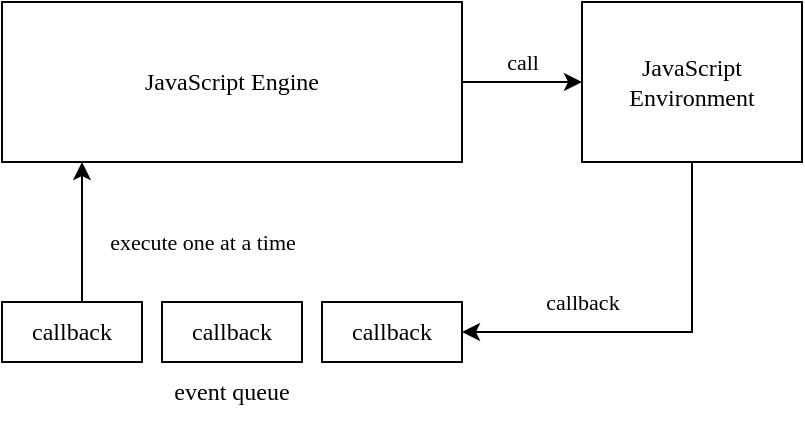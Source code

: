 <mxfile version="16.5.3" type="device"><diagram id="c36Ud2aIsby7aOqckNGw" name="Page-1"><mxGraphModel dx="1406" dy="833" grid="1" gridSize="10" guides="1" tooltips="1" connect="1" arrows="1" fold="1" page="1" pageScale="1" pageWidth="850" pageHeight="1100" math="0" shadow="0"><root><mxCell id="0"/><mxCell id="1" parent="0"/><mxCell id="eEswccT3n38uTLJpPFi5-5" value="&amp;nbsp;call&amp;nbsp;" style="edgeStyle=orthogonalEdgeStyle;rounded=0;orthogonalLoop=1;jettySize=auto;html=1;fontFamily=Lustria;fontSource=https%3A%2F%2Ffonts.googleapis.com%2Fcss%3Ffamily%3DLustria;labelBackgroundColor=none;" edge="1" parent="1" source="t3tMhUCnLo2Fn6gG9kKU-7" target="eEswccT3n38uTLJpPFi5-4"><mxGeometry y="10" relative="1" as="geometry"><mxPoint as="offset"/></mxGeometry></mxCell><mxCell id="t3tMhUCnLo2Fn6gG9kKU-7" value="JavaScript Engine" style="rounded=0;whiteSpace=wrap;html=1;fontFamily=Lustria;fontSource=https%3A%2F%2Ffonts.googleapis.com%2Fcss%3Ffamily%3DLustria;" parent="1" vertex="1"><mxGeometry x="160" y="210" width="230" height="80" as="geometry"/></mxCell><mxCell id="eEswccT3n38uTLJpPFi5-6" value="&amp;nbsp;callback&amp;nbsp;" style="edgeStyle=orthogonalEdgeStyle;rounded=0;orthogonalLoop=1;jettySize=auto;html=1;fontFamily=Lustria;fontSource=https%3A%2F%2Ffonts.googleapis.com%2Fcss%3Ffamily%3DLustria;labelBackgroundColor=none;" edge="1" parent="1" source="eEswccT3n38uTLJpPFi5-4" target="eEswccT3n38uTLJpPFi5-15"><mxGeometry x="0.4" y="-15" relative="1" as="geometry"><mxPoint x="330" y="385" as="targetPoint"/><Array as="points"><mxPoint x="505" y="375"/></Array><mxPoint as="offset"/></mxGeometry></mxCell><mxCell id="eEswccT3n38uTLJpPFi5-4" value="JavaScript Environment" style="rounded=0;whiteSpace=wrap;html=1;fontFamily=Lustria;fontSource=https%3A%2F%2Ffonts.googleapis.com%2Fcss%3Ffamily%3DLustria;" vertex="1" parent="1"><mxGeometry x="450" y="210" width="110" height="80" as="geometry"/></mxCell><mxCell id="eEswccT3n38uTLJpPFi5-10" value="execute one at a time" style="edgeStyle=orthogonalEdgeStyle;rounded=0;orthogonalLoop=1;jettySize=auto;html=1;fontFamily=Lustria;fontSource=https%3A%2F%2Ffonts.googleapis.com%2Fcss%3Ffamily%3DLustria;labelBackgroundColor=none;" edge="1" parent="1" target="t3tMhUCnLo2Fn6gG9kKU-7"><mxGeometry x="0.111" y="-60" relative="1" as="geometry"><mxPoint x="180" y="360" as="sourcePoint"/><Array as="points"><mxPoint x="200" y="360"/></Array><mxPoint as="offset"/></mxGeometry></mxCell><mxCell id="eEswccT3n38uTLJpPFi5-13" value="callback" style="rounded=0;whiteSpace=wrap;html=1;strokeColor=default;fillColor=default;fontFamily=Lustria;fontSource=https%3A%2F%2Ffonts.googleapis.com%2Fcss%3Ffamily%3DLustria;" vertex="1" parent="1"><mxGeometry x="160" y="360" width="70" height="30" as="geometry"/></mxCell><mxCell id="eEswccT3n38uTLJpPFi5-14" value="callback" style="rounded=0;whiteSpace=wrap;html=1;strokeColor=default;fillColor=default;fontFamily=Lustria;fontSource=https%3A%2F%2Ffonts.googleapis.com%2Fcss%3Ffamily%3DLustria;" vertex="1" parent="1"><mxGeometry x="240" y="360" width="70" height="30" as="geometry"/></mxCell><mxCell id="eEswccT3n38uTLJpPFi5-15" value="callback" style="rounded=0;whiteSpace=wrap;html=1;strokeColor=default;fillColor=default;fontFamily=Lustria;fontSource=https%3A%2F%2Ffonts.googleapis.com%2Fcss%3Ffamily%3DLustria;" vertex="1" parent="1"><mxGeometry x="320" y="360" width="70" height="30" as="geometry"/></mxCell><mxCell id="eEswccT3n38uTLJpPFi5-16" value="event queue" style="text;html=1;strokeColor=none;fillColor=none;align=center;verticalAlign=middle;whiteSpace=wrap;rounded=0;fontFamily=Lustria;fontSource=https%3A%2F%2Ffonts.googleapis.com%2Fcss%3Ffamily%3DLustria;" vertex="1" parent="1"><mxGeometry x="160" y="390" width="230" height="30" as="geometry"/></mxCell></root></mxGraphModel></diagram></mxfile>